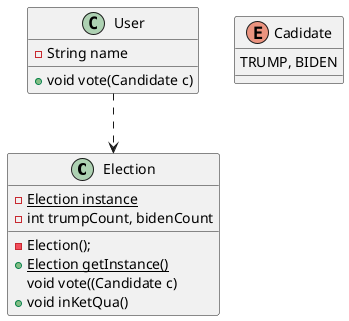 @startuml
'https://plantuml.com/sequence-diagram

class Election{
    -{static} Election instance
    - int trumpCount, bidenCount
    - Election();
    +{static} Election getInstance()
    void vote((Candidate c)
    + void inKetQua()
}

class User{
    - String name
    + void vote(Candidate c)
}

enum Cadidate{
    TRUMP, BIDEN
}

User ..> Election

@enduml